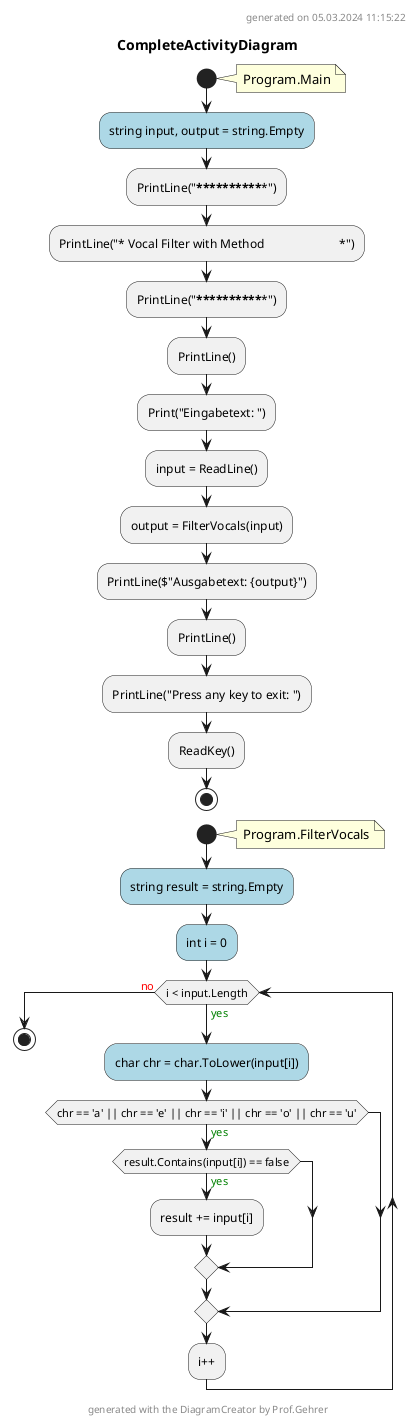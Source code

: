 @startuml CompleteActivityDiagram
header
generated on 05.03.2024 11:15:22
end header
title CompleteActivityDiagram
start
note right:  Program.Main
#LightBlue:string input, output = string.Empty;
:PrintLine("***************************************************");
:PrintLine("* Vocal Filter with Method                        *");
:PrintLine("***************************************************");
:PrintLine();
:Print("Eingabetext: ");
:input = ReadLine();
:output = FilterVocals(input);
:PrintLine($"Ausgabetext: {output}");
:PrintLine();
:PrintLine("Press any key to exit: ");
:ReadKey();
footer
generated with the DiagramCreator by Prof.Gehrer
end footer
stop
start
note right:  Program.FilterVocals
#LightBlue:string result = string.Empty;
#LightBlue:int i = 0;
while (i < input.Length) is (<color:green>yes)
    #LightBlue:char chr = char.ToLower(input[i]);
    if (chr == 'a' || chr == 'e' || chr == 'i' || chr == 'o' || chr == 'u') then (<color:green>yes)
        if (result.Contains(input[i]) == false) then (<color:green>yes)
            :result += input[i];
        endif
    endif
:i++;
endwhile (<color:red>no)
footer
generated with the DiagramCreator by Prof.Gehrer
end footer
stop
footer
generated with the DiagramCreator by Prof.Gehrer
end footer
@enduml
